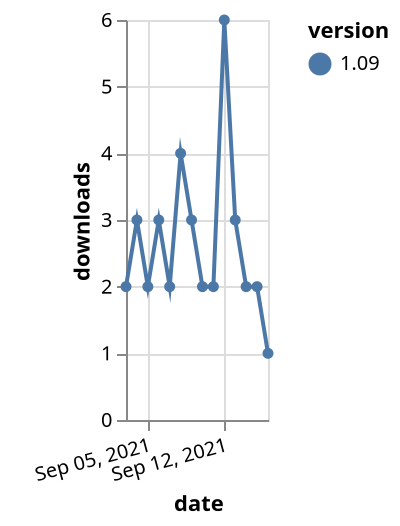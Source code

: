 {"$schema": "https://vega.github.io/schema/vega-lite/v5.json", "description": "A simple bar chart with embedded data.", "data": {"values": [{"date": "2021-09-03", "total": 3187, "delta": 2, "version": "1.09"}, {"date": "2021-09-04", "total": 3190, "delta": 3, "version": "1.09"}, {"date": "2021-09-05", "total": 3192, "delta": 2, "version": "1.09"}, {"date": "2021-09-06", "total": 3195, "delta": 3, "version": "1.09"}, {"date": "2021-09-07", "total": 3197, "delta": 2, "version": "1.09"}, {"date": "2021-09-08", "total": 3201, "delta": 4, "version": "1.09"}, {"date": "2021-09-09", "total": 3204, "delta": 3, "version": "1.09"}, {"date": "2021-09-10", "total": 3206, "delta": 2, "version": "1.09"}, {"date": "2021-09-11", "total": 3208, "delta": 2, "version": "1.09"}, {"date": "2021-09-12", "total": 3214, "delta": 6, "version": "1.09"}, {"date": "2021-09-13", "total": 3217, "delta": 3, "version": "1.09"}, {"date": "2021-09-14", "total": 3219, "delta": 2, "version": "1.09"}, {"date": "2021-09-15", "total": 3221, "delta": 2, "version": "1.09"}, {"date": "2021-09-16", "total": 3222, "delta": 1, "version": "1.09"}]}, "width": "container", "mark": {"type": "line", "point": {"filled": true}}, "encoding": {"x": {"field": "date", "type": "temporal", "timeUnit": "yearmonthdate", "title": "date", "axis": {"labelAngle": -15}}, "y": {"field": "delta", "type": "quantitative", "title": "downloads"}, "color": {"field": "version", "type": "nominal"}, "tooltip": {"field": "delta"}}}